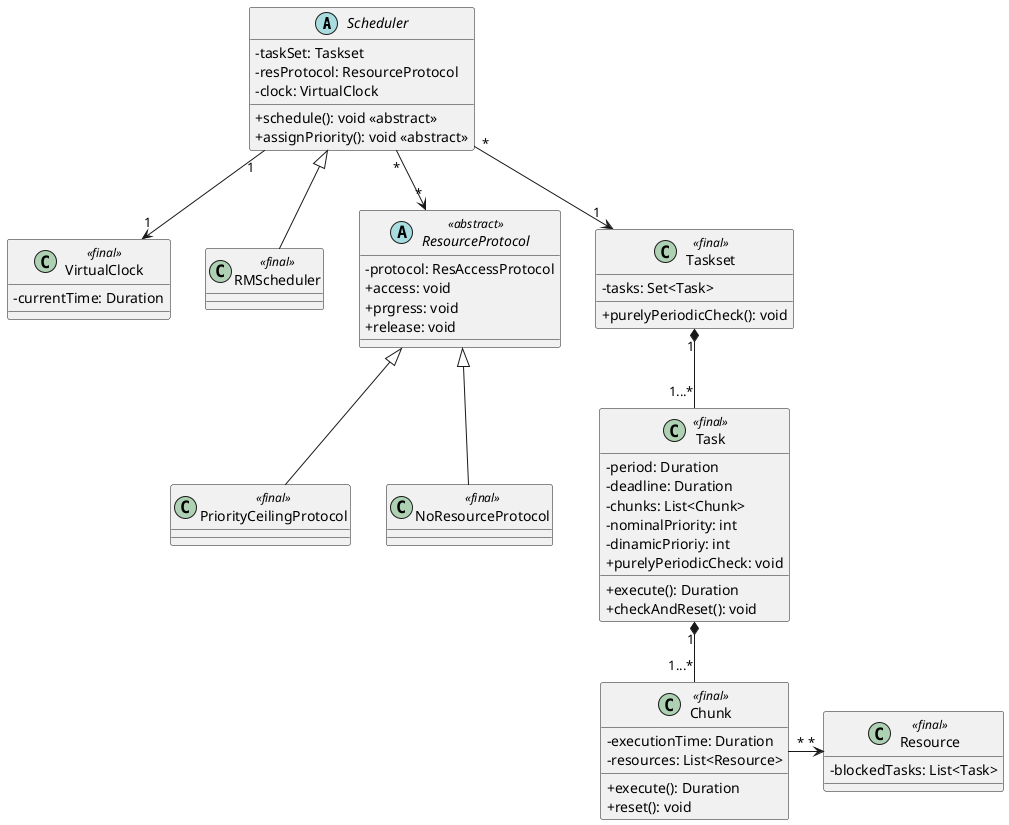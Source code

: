 @startuml Analisi
skinparam classAttributeIconSize 0

' classi
abstract class Scheduler {
    - taskSet: Taskset
    - resProtocol: ResourceProtocol
    - clock: VirtualClock
    + schedule(): void <<abstract>>
    + assignPriority(): void <<abstract>>
}

class VirtualClock <<final>> {
    - currentTime: Duration
}

class RMScheduler <<final>> {
}

abstract class ResourceProtocol <<abstract>> {
    - protocol: ResAccessProtocol
    + access: void
    + prgress: void
    + release: void
}

class PriorityCeilingProtocol <<final>> {
}

class NoResourceProtocol <<final>> {
}

class Resource <<final>> {
    - blockedTasks: List<Task>
}

class Taskset <<final>> {
    - tasks: Set<Task>
    + purelyPeriodicCheck(): void
}

class Task <<final>> {
    - period: Duration
    - deadline: Duration
    - chunks: List<Chunk>
    - nominalPriority: int
    - dinamicPrioriy: int
    + execute(): Duration
    + checkAndReset(): void
    + purelyPeriodicCheck: void
}

class Chunk <<final>> {
    - executionTime: Duration
    - resources: List<Resource>
    + execute(): Duration
    + reset(): void
}

' relazioni
Scheduler <|-- RMScheduler
Scheduler "1" --> "1" VirtualClock
Scheduler "*" --> "*" ResourceProtocol
ResourceProtocol <|-- PriorityCeilingProtocol
ResourceProtocol <|-- NoResourceProtocol
Scheduler "*" --> "1" Taskset
Taskset "1" *-- "1...*" Task
Task "1" *-- "1...*" Chunk
Chunk "*" -> "*" Resource


@enduml